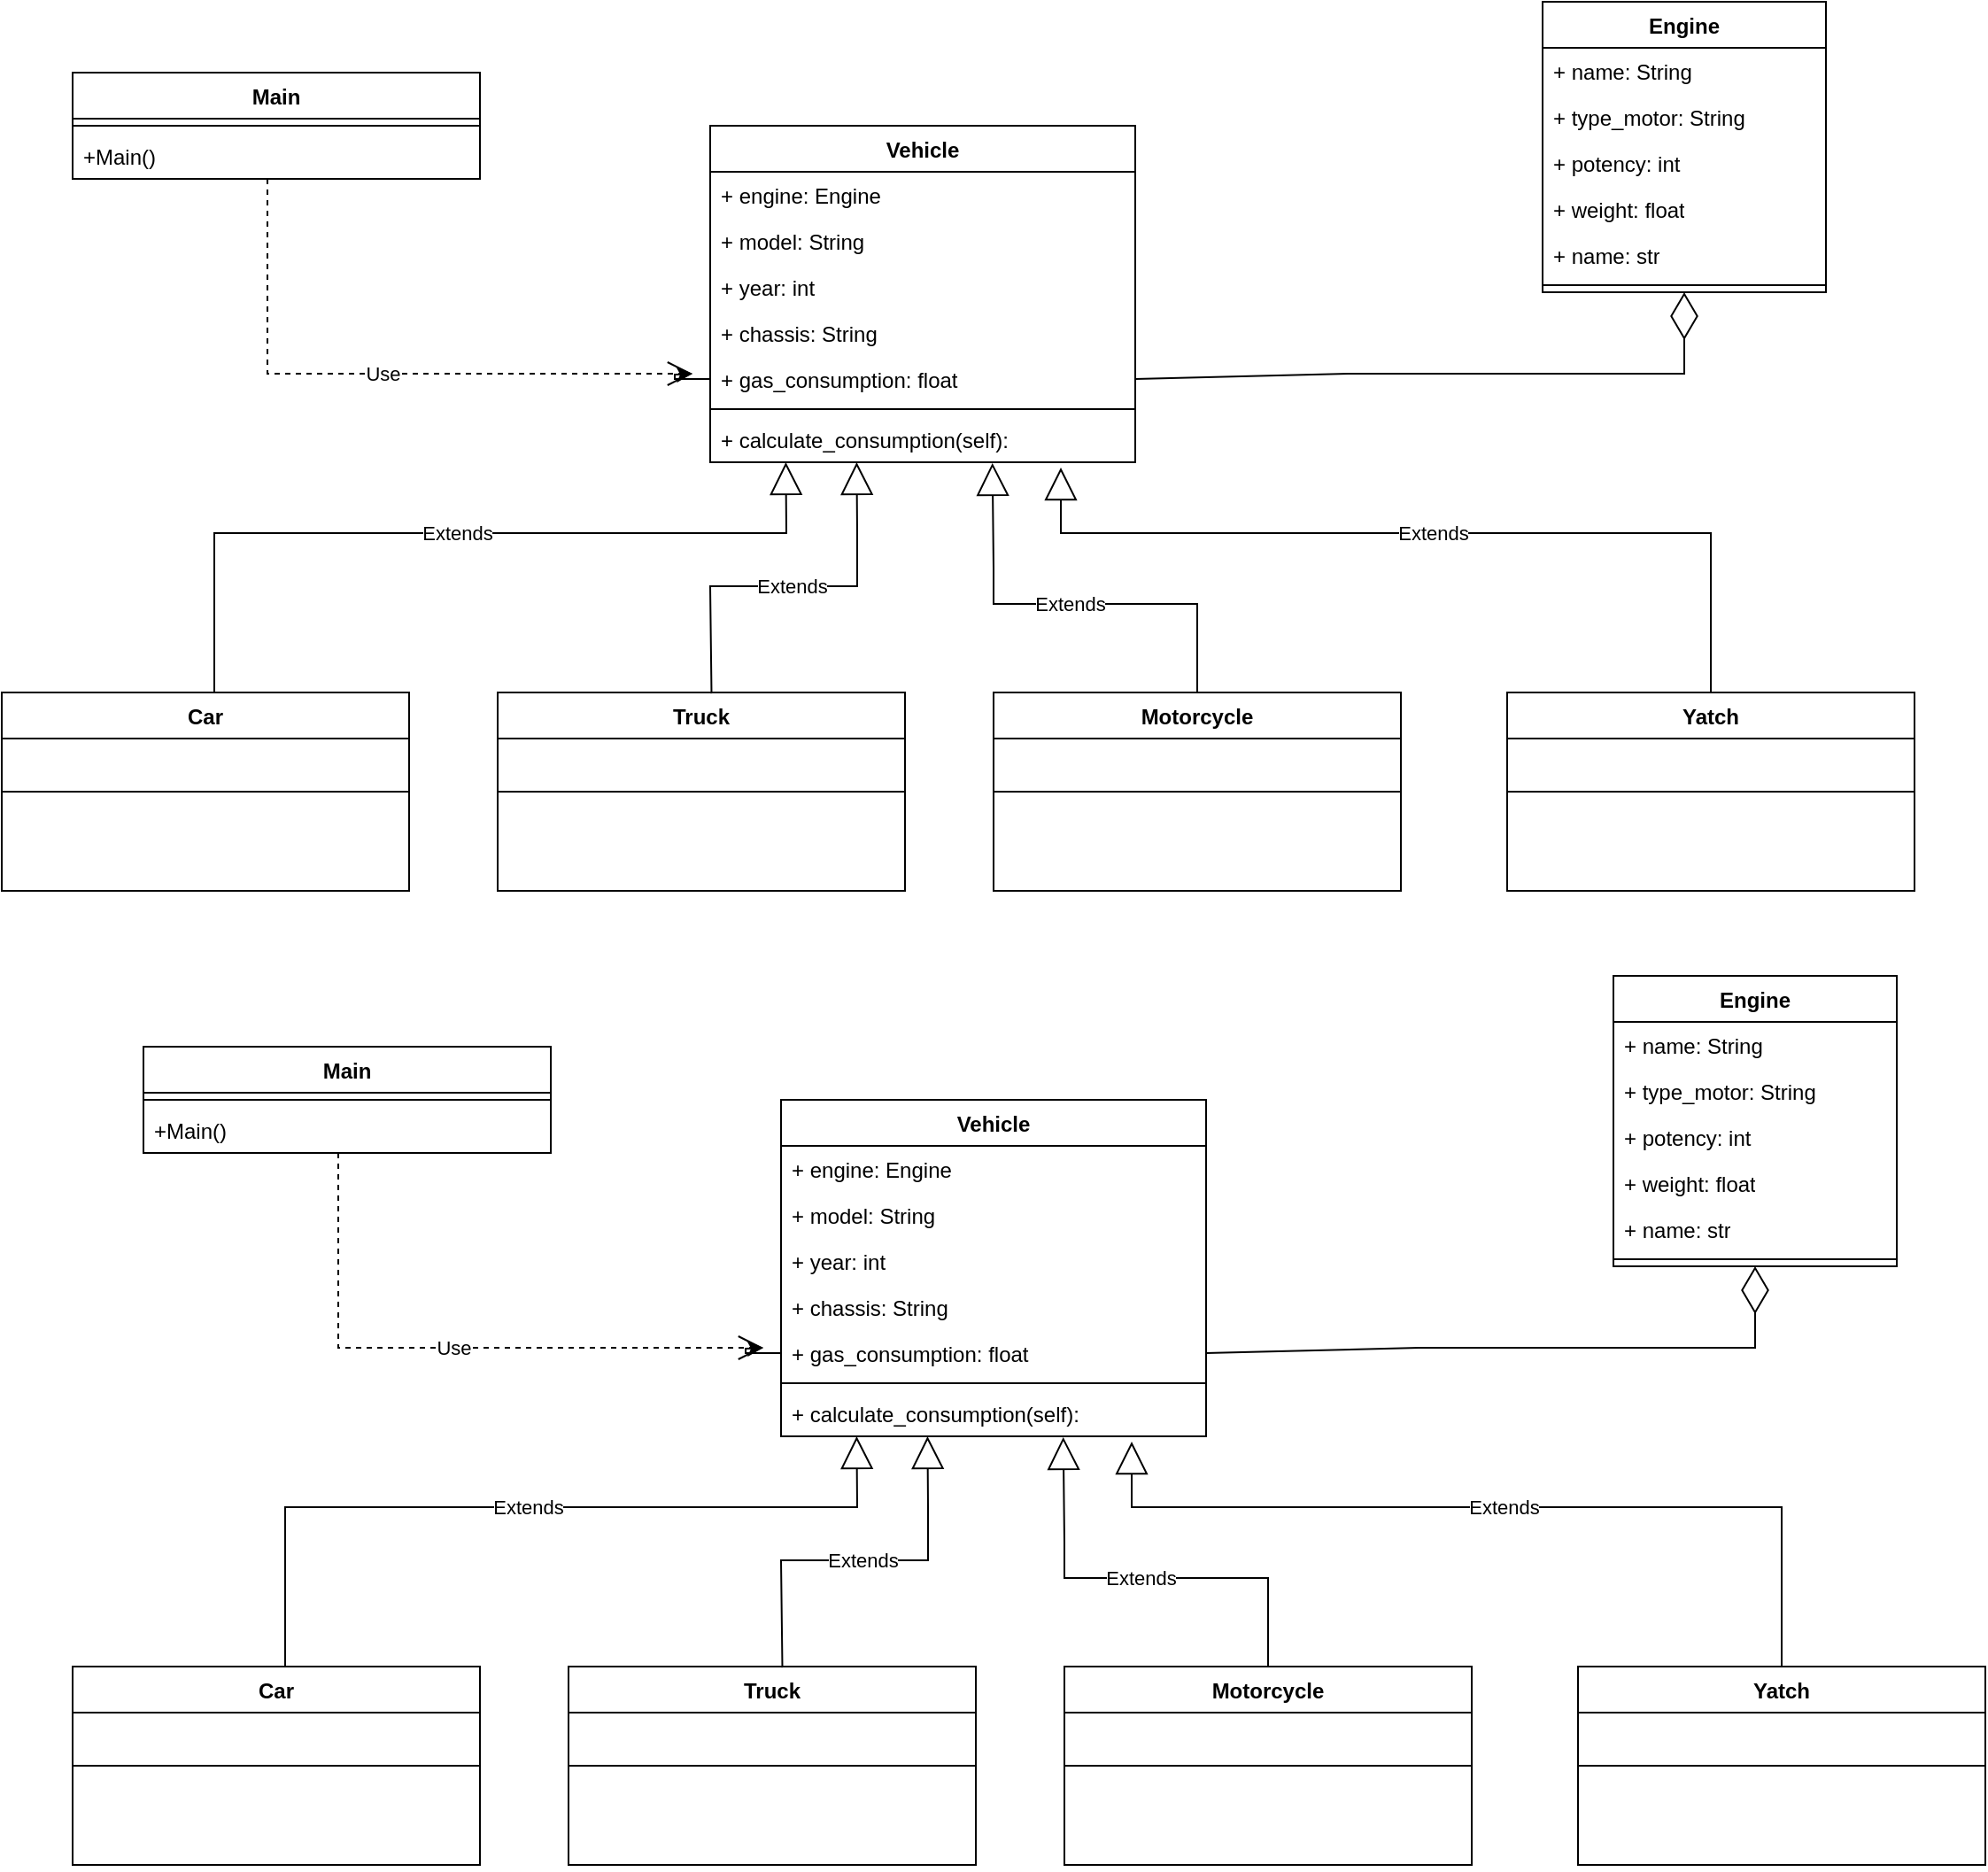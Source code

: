 <mxfile version="24.0.6" type="github">
  <diagram name="Page-1" id="BFz2ClelhkV7oylN4G_F">
    <mxGraphModel dx="1313" dy="1796" grid="1" gridSize="10" guides="1" tooltips="1" connect="1" arrows="1" fold="1" page="1" pageScale="1" pageWidth="850" pageHeight="1100" math="0" shadow="0">
      <root>
        <mxCell id="0" />
        <mxCell id="1" parent="0" />
        <mxCell id="Tan41iosJJYbpspjolzq-1" value="Engine" style="swimlane;fontStyle=1;align=center;verticalAlign=top;childLayout=stackLayout;horizontal=1;startSize=26;horizontalStack=0;resizeParent=1;resizeParentMax=0;resizeLast=0;collapsible=1;marginBottom=0;whiteSpace=wrap;html=1;" vertex="1" parent="1">
          <mxGeometry x="870" y="-50" width="160" height="164" as="geometry" />
        </mxCell>
        <mxCell id="Tan41iosJJYbpspjolzq-2" value="+ name: String&lt;div&gt;&lt;br&gt;&lt;/div&gt;" style="text;strokeColor=none;fillColor=none;align=left;verticalAlign=top;spacingLeft=4;spacingRight=4;overflow=hidden;rotatable=0;points=[[0,0.5],[1,0.5]];portConstraint=eastwest;whiteSpace=wrap;html=1;" vertex="1" parent="Tan41iosJJYbpspjolzq-1">
          <mxGeometry y="26" width="160" height="26" as="geometry" />
        </mxCell>
        <mxCell id="Tan41iosJJYbpspjolzq-9" value="+ type_motor: String&lt;div&gt;&lt;br&gt;&lt;/div&gt;" style="text;strokeColor=none;fillColor=none;align=left;verticalAlign=top;spacingLeft=4;spacingRight=4;overflow=hidden;rotatable=0;points=[[0,0.5],[1,0.5]];portConstraint=eastwest;whiteSpace=wrap;html=1;" vertex="1" parent="Tan41iosJJYbpspjolzq-1">
          <mxGeometry y="52" width="160" height="26" as="geometry" />
        </mxCell>
        <mxCell id="Tan41iosJJYbpspjolzq-10" value="+ potency: int&lt;div&gt;&lt;br&gt;&lt;/div&gt;" style="text;strokeColor=none;fillColor=none;align=left;verticalAlign=top;spacingLeft=4;spacingRight=4;overflow=hidden;rotatable=0;points=[[0,0.5],[1,0.5]];portConstraint=eastwest;whiteSpace=wrap;html=1;" vertex="1" parent="Tan41iosJJYbpspjolzq-1">
          <mxGeometry y="78" width="160" height="26" as="geometry" />
        </mxCell>
        <mxCell id="Tan41iosJJYbpspjolzq-8" value="+ weight: float&lt;div&gt;&lt;br&gt;&lt;/div&gt;" style="text;strokeColor=none;fillColor=none;align=left;verticalAlign=top;spacingLeft=4;spacingRight=4;overflow=hidden;rotatable=0;points=[[0,0.5],[1,0.5]];portConstraint=eastwest;whiteSpace=wrap;html=1;" vertex="1" parent="Tan41iosJJYbpspjolzq-1">
          <mxGeometry y="104" width="160" height="26" as="geometry" />
        </mxCell>
        <mxCell id="Tan41iosJJYbpspjolzq-7" value="+ name: str&lt;div&gt;&lt;br&gt;&lt;/div&gt;" style="text;strokeColor=none;fillColor=none;align=left;verticalAlign=top;spacingLeft=4;spacingRight=4;overflow=hidden;rotatable=0;points=[[0,0.5],[1,0.5]];portConstraint=eastwest;whiteSpace=wrap;html=1;" vertex="1" parent="Tan41iosJJYbpspjolzq-1">
          <mxGeometry y="130" width="160" height="26" as="geometry" />
        </mxCell>
        <mxCell id="Tan41iosJJYbpspjolzq-3" value="" style="line;strokeWidth=1;fillColor=none;align=left;verticalAlign=middle;spacingTop=-1;spacingLeft=3;spacingRight=3;rotatable=0;labelPosition=right;points=[];portConstraint=eastwest;strokeColor=inherit;" vertex="1" parent="Tan41iosJJYbpspjolzq-1">
          <mxGeometry y="156" width="160" height="8" as="geometry" />
        </mxCell>
        <mxCell id="Tan41iosJJYbpspjolzq-11" value="Vehicle" style="swimlane;fontStyle=1;align=center;verticalAlign=top;childLayout=stackLayout;horizontal=1;startSize=26;horizontalStack=0;resizeParent=1;resizeParentMax=0;resizeLast=0;collapsible=1;marginBottom=0;whiteSpace=wrap;html=1;" vertex="1" parent="1">
          <mxGeometry x="400" y="20" width="240" height="190" as="geometry" />
        </mxCell>
        <mxCell id="Tan41iosJJYbpspjolzq-12" value="+ e&lt;span style=&quot;background-color: initial;&quot;&gt;ngine: Engine&lt;/span&gt;&lt;div&gt;&lt;div&gt;&lt;br&gt;&lt;/div&gt;&lt;/div&gt;" style="text;strokeColor=none;fillColor=none;align=left;verticalAlign=top;spacingLeft=4;spacingRight=4;overflow=hidden;rotatable=0;points=[[0,0.5],[1,0.5]];portConstraint=eastwest;whiteSpace=wrap;html=1;" vertex="1" parent="Tan41iosJJYbpspjolzq-11">
          <mxGeometry y="26" width="240" height="26" as="geometry" />
        </mxCell>
        <mxCell id="Tan41iosJJYbpspjolzq-13" value="+ model: String&lt;div&gt;&lt;br&gt;&lt;/div&gt;" style="text;strokeColor=none;fillColor=none;align=left;verticalAlign=top;spacingLeft=4;spacingRight=4;overflow=hidden;rotatable=0;points=[[0,0.5],[1,0.5]];portConstraint=eastwest;whiteSpace=wrap;html=1;" vertex="1" parent="Tan41iosJJYbpspjolzq-11">
          <mxGeometry y="52" width="240" height="26" as="geometry" />
        </mxCell>
        <mxCell id="Tan41iosJJYbpspjolzq-14" value="+ year: int&lt;div&gt;&lt;br&gt;&lt;/div&gt;" style="text;strokeColor=none;fillColor=none;align=left;verticalAlign=top;spacingLeft=4;spacingRight=4;overflow=hidden;rotatable=0;points=[[0,0.5],[1,0.5]];portConstraint=eastwest;whiteSpace=wrap;html=1;" vertex="1" parent="Tan41iosJJYbpspjolzq-11">
          <mxGeometry y="78" width="240" height="26" as="geometry" />
        </mxCell>
        <mxCell id="Tan41iosJJYbpspjolzq-15" value="+ chassis: String&lt;div&gt;&lt;br&gt;&lt;/div&gt;" style="text;strokeColor=none;fillColor=none;align=left;verticalAlign=top;spacingLeft=4;spacingRight=4;overflow=hidden;rotatable=0;points=[[0,0.5],[1,0.5]];portConstraint=eastwest;whiteSpace=wrap;html=1;" vertex="1" parent="Tan41iosJJYbpspjolzq-11">
          <mxGeometry y="104" width="240" height="26" as="geometry" />
        </mxCell>
        <mxCell id="Tan41iosJJYbpspjolzq-64" style="edgeStyle=orthogonalEdgeStyle;rounded=0;orthogonalLoop=1;jettySize=auto;html=1;" edge="1" parent="Tan41iosJJYbpspjolzq-11" source="Tan41iosJJYbpspjolzq-16">
          <mxGeometry relative="1" as="geometry">
            <mxPoint x="-10" y="140" as="targetPoint" />
          </mxGeometry>
        </mxCell>
        <mxCell id="Tan41iosJJYbpspjolzq-16" value="+ gas_consumption: float&lt;div&gt;&lt;br&gt;&lt;/div&gt;" style="text;strokeColor=none;fillColor=none;align=left;verticalAlign=top;spacingLeft=4;spacingRight=4;overflow=hidden;rotatable=0;points=[[0,0.5],[1,0.5]];portConstraint=eastwest;whiteSpace=wrap;html=1;" vertex="1" parent="Tan41iosJJYbpspjolzq-11">
          <mxGeometry y="130" width="240" height="26" as="geometry" />
        </mxCell>
        <mxCell id="Tan41iosJJYbpspjolzq-17" value="" style="line;strokeWidth=1;fillColor=none;align=left;verticalAlign=middle;spacingTop=-1;spacingLeft=3;spacingRight=3;rotatable=0;labelPosition=right;points=[];portConstraint=eastwest;strokeColor=inherit;" vertex="1" parent="Tan41iosJJYbpspjolzq-11">
          <mxGeometry y="156" width="240" height="8" as="geometry" />
        </mxCell>
        <mxCell id="Tan41iosJJYbpspjolzq-22" value="+ calculate_consumption(self):&amp;nbsp;" style="text;strokeColor=none;fillColor=none;align=left;verticalAlign=top;spacingLeft=4;spacingRight=4;overflow=hidden;rotatable=0;points=[[0,0.5],[1,0.5]];portConstraint=eastwest;whiteSpace=wrap;html=1;" vertex="1" parent="Tan41iosJJYbpspjolzq-11">
          <mxGeometry y="164" width="240" height="26" as="geometry" />
        </mxCell>
        <mxCell id="Tan41iosJJYbpspjolzq-24" value="Car" style="swimlane;fontStyle=1;align=center;verticalAlign=top;childLayout=stackLayout;horizontal=1;startSize=26;horizontalStack=0;resizeParent=1;resizeParentMax=0;resizeLast=0;collapsible=1;marginBottom=0;whiteSpace=wrap;html=1;" vertex="1" parent="1">
          <mxGeometry y="340" width="230" height="112" as="geometry" />
        </mxCell>
        <mxCell id="Tan41iosJJYbpspjolzq-34" value="&lt;div&gt;&lt;br&gt;&lt;/div&gt;" style="text;strokeColor=none;fillColor=none;align=left;verticalAlign=top;spacingLeft=4;spacingRight=4;overflow=hidden;rotatable=0;points=[[0,0.5],[1,0.5]];portConstraint=eastwest;whiteSpace=wrap;html=1;" vertex="1" parent="Tan41iosJJYbpspjolzq-24">
          <mxGeometry y="26" width="230" height="26" as="geometry" />
        </mxCell>
        <mxCell id="Tan41iosJJYbpspjolzq-30" value="" style="line;strokeWidth=1;fillColor=none;align=left;verticalAlign=middle;spacingTop=-1;spacingLeft=3;spacingRight=3;rotatable=0;labelPosition=right;points=[];portConstraint=eastwest;strokeColor=inherit;" vertex="1" parent="Tan41iosJJYbpspjolzq-24">
          <mxGeometry y="52" width="230" height="8" as="geometry" />
        </mxCell>
        <mxCell id="Tan41iosJJYbpspjolzq-33" value="&lt;div&gt;&lt;br&gt;&lt;/div&gt;" style="text;strokeColor=none;fillColor=none;align=left;verticalAlign=top;spacingLeft=4;spacingRight=4;overflow=hidden;rotatable=0;points=[[0,0.5],[1,0.5]];portConstraint=eastwest;whiteSpace=wrap;html=1;" vertex="1" parent="Tan41iosJJYbpspjolzq-24">
          <mxGeometry y="60" width="230" height="26" as="geometry" />
        </mxCell>
        <mxCell id="Tan41iosJJYbpspjolzq-32" value="&lt;div&gt;&lt;br&gt;&lt;/div&gt;" style="text;strokeColor=none;fillColor=none;align=left;verticalAlign=top;spacingLeft=4;spacingRight=4;overflow=hidden;rotatable=0;points=[[0,0.5],[1,0.5]];portConstraint=eastwest;whiteSpace=wrap;html=1;" vertex="1" parent="Tan41iosJJYbpspjolzq-24">
          <mxGeometry y="86" width="230" height="26" as="geometry" />
        </mxCell>
        <mxCell id="Tan41iosJJYbpspjolzq-35" value="Truck" style="swimlane;fontStyle=1;align=center;verticalAlign=top;childLayout=stackLayout;horizontal=1;startSize=26;horizontalStack=0;resizeParent=1;resizeParentMax=0;resizeLast=0;collapsible=1;marginBottom=0;whiteSpace=wrap;html=1;" vertex="1" parent="1">
          <mxGeometry x="280" y="340" width="230" height="112" as="geometry" />
        </mxCell>
        <mxCell id="Tan41iosJJYbpspjolzq-36" value="&lt;div&gt;&lt;br&gt;&lt;/div&gt;" style="text;strokeColor=none;fillColor=none;align=left;verticalAlign=top;spacingLeft=4;spacingRight=4;overflow=hidden;rotatable=0;points=[[0,0.5],[1,0.5]];portConstraint=eastwest;whiteSpace=wrap;html=1;" vertex="1" parent="Tan41iosJJYbpspjolzq-35">
          <mxGeometry y="26" width="230" height="26" as="geometry" />
        </mxCell>
        <mxCell id="Tan41iosJJYbpspjolzq-37" value="" style="line;strokeWidth=1;fillColor=none;align=left;verticalAlign=middle;spacingTop=-1;spacingLeft=3;spacingRight=3;rotatable=0;labelPosition=right;points=[];portConstraint=eastwest;strokeColor=inherit;" vertex="1" parent="Tan41iosJJYbpspjolzq-35">
          <mxGeometry y="52" width="230" height="8" as="geometry" />
        </mxCell>
        <mxCell id="Tan41iosJJYbpspjolzq-38" value="&lt;div&gt;&lt;br&gt;&lt;/div&gt;" style="text;strokeColor=none;fillColor=none;align=left;verticalAlign=top;spacingLeft=4;spacingRight=4;overflow=hidden;rotatable=0;points=[[0,0.5],[1,0.5]];portConstraint=eastwest;whiteSpace=wrap;html=1;" vertex="1" parent="Tan41iosJJYbpspjolzq-35">
          <mxGeometry y="60" width="230" height="26" as="geometry" />
        </mxCell>
        <mxCell id="Tan41iosJJYbpspjolzq-39" value="&lt;div&gt;&lt;br&gt;&lt;/div&gt;" style="text;strokeColor=none;fillColor=none;align=left;verticalAlign=top;spacingLeft=4;spacingRight=4;overflow=hidden;rotatable=0;points=[[0,0.5],[1,0.5]];portConstraint=eastwest;whiteSpace=wrap;html=1;" vertex="1" parent="Tan41iosJJYbpspjolzq-35">
          <mxGeometry y="86" width="230" height="26" as="geometry" />
        </mxCell>
        <mxCell id="Tan41iosJJYbpspjolzq-40" value="Motorcycle" style="swimlane;fontStyle=1;align=center;verticalAlign=top;childLayout=stackLayout;horizontal=1;startSize=26;horizontalStack=0;resizeParent=1;resizeParentMax=0;resizeLast=0;collapsible=1;marginBottom=0;whiteSpace=wrap;html=1;" vertex="1" parent="1">
          <mxGeometry x="560" y="340" width="230" height="112" as="geometry" />
        </mxCell>
        <mxCell id="Tan41iosJJYbpspjolzq-41" value="&lt;div&gt;&lt;br&gt;&lt;/div&gt;" style="text;strokeColor=none;fillColor=none;align=left;verticalAlign=top;spacingLeft=4;spacingRight=4;overflow=hidden;rotatable=0;points=[[0,0.5],[1,0.5]];portConstraint=eastwest;whiteSpace=wrap;html=1;" vertex="1" parent="Tan41iosJJYbpspjolzq-40">
          <mxGeometry y="26" width="230" height="26" as="geometry" />
        </mxCell>
        <mxCell id="Tan41iosJJYbpspjolzq-42" value="" style="line;strokeWidth=1;fillColor=none;align=left;verticalAlign=middle;spacingTop=-1;spacingLeft=3;spacingRight=3;rotatable=0;labelPosition=right;points=[];portConstraint=eastwest;strokeColor=inherit;" vertex="1" parent="Tan41iosJJYbpspjolzq-40">
          <mxGeometry y="52" width="230" height="8" as="geometry" />
        </mxCell>
        <mxCell id="Tan41iosJJYbpspjolzq-43" value="&lt;div&gt;&lt;br&gt;&lt;/div&gt;" style="text;strokeColor=none;fillColor=none;align=left;verticalAlign=top;spacingLeft=4;spacingRight=4;overflow=hidden;rotatable=0;points=[[0,0.5],[1,0.5]];portConstraint=eastwest;whiteSpace=wrap;html=1;" vertex="1" parent="Tan41iosJJYbpspjolzq-40">
          <mxGeometry y="60" width="230" height="26" as="geometry" />
        </mxCell>
        <mxCell id="Tan41iosJJYbpspjolzq-44" value="&lt;div&gt;&lt;br&gt;&lt;/div&gt;" style="text;strokeColor=none;fillColor=none;align=left;verticalAlign=top;spacingLeft=4;spacingRight=4;overflow=hidden;rotatable=0;points=[[0,0.5],[1,0.5]];portConstraint=eastwest;whiteSpace=wrap;html=1;" vertex="1" parent="Tan41iosJJYbpspjolzq-40">
          <mxGeometry y="86" width="230" height="26" as="geometry" />
        </mxCell>
        <mxCell id="Tan41iosJJYbpspjolzq-45" value="Yatch" style="swimlane;fontStyle=1;align=center;verticalAlign=top;childLayout=stackLayout;horizontal=1;startSize=26;horizontalStack=0;resizeParent=1;resizeParentMax=0;resizeLast=0;collapsible=1;marginBottom=0;whiteSpace=wrap;html=1;" vertex="1" parent="1">
          <mxGeometry x="850" y="340" width="230" height="112" as="geometry" />
        </mxCell>
        <mxCell id="Tan41iosJJYbpspjolzq-46" value="&lt;div&gt;&lt;br&gt;&lt;/div&gt;" style="text;strokeColor=none;fillColor=none;align=left;verticalAlign=top;spacingLeft=4;spacingRight=4;overflow=hidden;rotatable=0;points=[[0,0.5],[1,0.5]];portConstraint=eastwest;whiteSpace=wrap;html=1;" vertex="1" parent="Tan41iosJJYbpspjolzq-45">
          <mxGeometry y="26" width="230" height="26" as="geometry" />
        </mxCell>
        <mxCell id="Tan41iosJJYbpspjolzq-47" value="" style="line;strokeWidth=1;fillColor=none;align=left;verticalAlign=middle;spacingTop=-1;spacingLeft=3;spacingRight=3;rotatable=0;labelPosition=right;points=[];portConstraint=eastwest;strokeColor=inherit;" vertex="1" parent="Tan41iosJJYbpspjolzq-45">
          <mxGeometry y="52" width="230" height="8" as="geometry" />
        </mxCell>
        <mxCell id="Tan41iosJJYbpspjolzq-48" value="&lt;div&gt;&lt;br&gt;&lt;/div&gt;" style="text;strokeColor=none;fillColor=none;align=left;verticalAlign=top;spacingLeft=4;spacingRight=4;overflow=hidden;rotatable=0;points=[[0,0.5],[1,0.5]];portConstraint=eastwest;whiteSpace=wrap;html=1;" vertex="1" parent="Tan41iosJJYbpspjolzq-45">
          <mxGeometry y="60" width="230" height="26" as="geometry" />
        </mxCell>
        <mxCell id="Tan41iosJJYbpspjolzq-49" value="&lt;div&gt;&lt;br&gt;&lt;/div&gt;" style="text;strokeColor=none;fillColor=none;align=left;verticalAlign=top;spacingLeft=4;spacingRight=4;overflow=hidden;rotatable=0;points=[[0,0.5],[1,0.5]];portConstraint=eastwest;whiteSpace=wrap;html=1;" vertex="1" parent="Tan41iosJJYbpspjolzq-45">
          <mxGeometry y="86" width="230" height="26" as="geometry" />
        </mxCell>
        <mxCell id="Tan41iosJJYbpspjolzq-54" value="Extends" style="endArrow=block;endSize=16;endFill=0;html=1;rounded=0;entryX=0.178;entryY=1.177;entryDx=0;entryDy=0;entryPerimeter=0;" edge="1" parent="1">
          <mxGeometry width="160" relative="1" as="geometry">
            <mxPoint x="120" y="340" as="sourcePoint" />
            <mxPoint x="442.72" y="210.002" as="targetPoint" />
            <Array as="points">
              <mxPoint x="120" y="250" />
              <mxPoint x="280" y="250" />
              <mxPoint x="443" y="250" />
            </Array>
          </mxGeometry>
        </mxCell>
        <mxCell id="Tan41iosJJYbpspjolzq-55" value="Extends" style="endArrow=block;endSize=16;endFill=0;html=1;rounded=0;entryX=0.178;entryY=1.177;entryDx=0;entryDy=0;entryPerimeter=0;exitX=0.525;exitY=0.005;exitDx=0;exitDy=0;exitPerimeter=0;" edge="1" parent="1" source="Tan41iosJJYbpspjolzq-35">
          <mxGeometry width="160" relative="1" as="geometry">
            <mxPoint x="162" y="337" as="sourcePoint" />
            <mxPoint x="482.72" y="210.002" as="targetPoint" />
            <Array as="points">
              <mxPoint x="400" y="280" />
              <mxPoint x="483" y="280" />
              <mxPoint x="483" y="250" />
            </Array>
          </mxGeometry>
        </mxCell>
        <mxCell id="Tan41iosJJYbpspjolzq-56" value="Extends" style="endArrow=block;endSize=16;endFill=0;html=1;rounded=0;entryX=0.664;entryY=1.017;entryDx=0;entryDy=0;entryPerimeter=0;exitX=0.5;exitY=0;exitDx=0;exitDy=0;" edge="1" parent="1" source="Tan41iosJJYbpspjolzq-40" target="Tan41iosJJYbpspjolzq-22">
          <mxGeometry width="160" relative="1" as="geometry">
            <mxPoint x="411" y="351" as="sourcePoint" />
            <mxPoint x="492.72" y="220.002" as="targetPoint" />
            <Array as="points">
              <mxPoint x="675" y="290" />
              <mxPoint x="560" y="290" />
              <mxPoint x="560" y="270" />
            </Array>
          </mxGeometry>
        </mxCell>
        <mxCell id="Tan41iosJJYbpspjolzq-57" value="Extends" style="endArrow=block;endSize=16;endFill=0;html=1;rounded=0;entryX=0.825;entryY=1.115;entryDx=0;entryDy=0;entryPerimeter=0;exitX=0.5;exitY=0;exitDx=0;exitDy=0;" edge="1" parent="1" source="Tan41iosJJYbpspjolzq-45" target="Tan41iosJJYbpspjolzq-22">
          <mxGeometry width="160" relative="1" as="geometry">
            <mxPoint x="630" y="320" as="sourcePoint" />
            <mxPoint x="952.72" y="190.002" as="targetPoint" />
            <Array as="points">
              <mxPoint x="965" y="250" />
              <mxPoint x="790" y="250" />
              <mxPoint x="598" y="250" />
            </Array>
          </mxGeometry>
        </mxCell>
        <mxCell id="Tan41iosJJYbpspjolzq-58" value="Main" style="swimlane;fontStyle=1;align=center;verticalAlign=top;childLayout=stackLayout;horizontal=1;startSize=26;horizontalStack=0;resizeParent=1;resizeParentMax=0;resizeLast=0;collapsible=1;marginBottom=0;whiteSpace=wrap;html=1;" vertex="1" parent="1">
          <mxGeometry x="40" y="-10" width="230" height="60" as="geometry" />
        </mxCell>
        <mxCell id="Tan41iosJJYbpspjolzq-60" value="" style="line;strokeWidth=1;fillColor=none;align=left;verticalAlign=middle;spacingTop=-1;spacingLeft=3;spacingRight=3;rotatable=0;labelPosition=right;points=[];portConstraint=eastwest;strokeColor=inherit;" vertex="1" parent="Tan41iosJJYbpspjolzq-58">
          <mxGeometry y="26" width="230" height="8" as="geometry" />
        </mxCell>
        <mxCell id="Tan41iosJJYbpspjolzq-61" value="+Main()" style="text;strokeColor=none;fillColor=none;align=left;verticalAlign=top;spacingLeft=4;spacingRight=4;overflow=hidden;rotatable=0;points=[[0,0.5],[1,0.5]];portConstraint=eastwest;whiteSpace=wrap;html=1;" vertex="1" parent="Tan41iosJJYbpspjolzq-58">
          <mxGeometry y="34" width="230" height="26" as="geometry" />
        </mxCell>
        <mxCell id="Tan41iosJJYbpspjolzq-63" value="Use" style="endArrow=open;endSize=12;dashed=1;html=1;rounded=0;" edge="1" parent="1">
          <mxGeometry width="160" relative="1" as="geometry">
            <mxPoint x="150" y="50" as="sourcePoint" />
            <mxPoint x="390" y="160" as="targetPoint" />
            <Array as="points">
              <mxPoint x="150" y="160" />
            </Array>
          </mxGeometry>
        </mxCell>
        <mxCell id="Tan41iosJJYbpspjolzq-68" value="" style="endArrow=diamondThin;endFill=0;endSize=24;html=1;rounded=0;exitX=1;exitY=0.5;exitDx=0;exitDy=0;entryX=0.5;entryY=1;entryDx=0;entryDy=0;" edge="1" parent="1" source="Tan41iosJJYbpspjolzq-16" target="Tan41iosJJYbpspjolzq-1">
          <mxGeometry width="160" relative="1" as="geometry">
            <mxPoint x="740" y="180" as="sourcePoint" />
            <mxPoint x="850" y="60" as="targetPoint" />
            <Array as="points">
              <mxPoint x="760" y="160" />
              <mxPoint x="950" y="160" />
            </Array>
          </mxGeometry>
        </mxCell>
        <mxCell id="Tan41iosJJYbpspjolzq-69" value="Engine" style="swimlane;fontStyle=1;align=center;verticalAlign=top;childLayout=stackLayout;horizontal=1;startSize=26;horizontalStack=0;resizeParent=1;resizeParentMax=0;resizeLast=0;collapsible=1;marginBottom=0;whiteSpace=wrap;html=1;" vertex="1" parent="1">
          <mxGeometry x="910" y="500" width="160" height="164" as="geometry" />
        </mxCell>
        <mxCell id="Tan41iosJJYbpspjolzq-70" value="+ name: String&lt;div&gt;&lt;br&gt;&lt;/div&gt;" style="text;strokeColor=none;fillColor=none;align=left;verticalAlign=top;spacingLeft=4;spacingRight=4;overflow=hidden;rotatable=0;points=[[0,0.5],[1,0.5]];portConstraint=eastwest;whiteSpace=wrap;html=1;" vertex="1" parent="Tan41iosJJYbpspjolzq-69">
          <mxGeometry y="26" width="160" height="26" as="geometry" />
        </mxCell>
        <mxCell id="Tan41iosJJYbpspjolzq-71" value="+ type_motor: String&lt;div&gt;&lt;br&gt;&lt;/div&gt;" style="text;strokeColor=none;fillColor=none;align=left;verticalAlign=top;spacingLeft=4;spacingRight=4;overflow=hidden;rotatable=0;points=[[0,0.5],[1,0.5]];portConstraint=eastwest;whiteSpace=wrap;html=1;" vertex="1" parent="Tan41iosJJYbpspjolzq-69">
          <mxGeometry y="52" width="160" height="26" as="geometry" />
        </mxCell>
        <mxCell id="Tan41iosJJYbpspjolzq-72" value="+ potency: int&lt;div&gt;&lt;br&gt;&lt;/div&gt;" style="text;strokeColor=none;fillColor=none;align=left;verticalAlign=top;spacingLeft=4;spacingRight=4;overflow=hidden;rotatable=0;points=[[0,0.5],[1,0.5]];portConstraint=eastwest;whiteSpace=wrap;html=1;" vertex="1" parent="Tan41iosJJYbpspjolzq-69">
          <mxGeometry y="78" width="160" height="26" as="geometry" />
        </mxCell>
        <mxCell id="Tan41iosJJYbpspjolzq-73" value="+ weight: float&lt;div&gt;&lt;br&gt;&lt;/div&gt;" style="text;strokeColor=none;fillColor=none;align=left;verticalAlign=top;spacingLeft=4;spacingRight=4;overflow=hidden;rotatable=0;points=[[0,0.5],[1,0.5]];portConstraint=eastwest;whiteSpace=wrap;html=1;" vertex="1" parent="Tan41iosJJYbpspjolzq-69">
          <mxGeometry y="104" width="160" height="26" as="geometry" />
        </mxCell>
        <mxCell id="Tan41iosJJYbpspjolzq-74" value="+ name: str&lt;div&gt;&lt;br&gt;&lt;/div&gt;" style="text;strokeColor=none;fillColor=none;align=left;verticalAlign=top;spacingLeft=4;spacingRight=4;overflow=hidden;rotatable=0;points=[[0,0.5],[1,0.5]];portConstraint=eastwest;whiteSpace=wrap;html=1;" vertex="1" parent="Tan41iosJJYbpspjolzq-69">
          <mxGeometry y="130" width="160" height="26" as="geometry" />
        </mxCell>
        <mxCell id="Tan41iosJJYbpspjolzq-75" value="" style="line;strokeWidth=1;fillColor=none;align=left;verticalAlign=middle;spacingTop=-1;spacingLeft=3;spacingRight=3;rotatable=0;labelPosition=right;points=[];portConstraint=eastwest;strokeColor=inherit;" vertex="1" parent="Tan41iosJJYbpspjolzq-69">
          <mxGeometry y="156" width="160" height="8" as="geometry" />
        </mxCell>
        <mxCell id="Tan41iosJJYbpspjolzq-76" value="Vehicle" style="swimlane;fontStyle=1;align=center;verticalAlign=top;childLayout=stackLayout;horizontal=1;startSize=26;horizontalStack=0;resizeParent=1;resizeParentMax=0;resizeLast=0;collapsible=1;marginBottom=0;whiteSpace=wrap;html=1;" vertex="1" parent="1">
          <mxGeometry x="440" y="570" width="240" height="190" as="geometry" />
        </mxCell>
        <mxCell id="Tan41iosJJYbpspjolzq-77" value="+ e&lt;span style=&quot;background-color: initial;&quot;&gt;ngine: Engine&lt;/span&gt;&lt;div&gt;&lt;div&gt;&lt;br&gt;&lt;/div&gt;&lt;/div&gt;" style="text;strokeColor=none;fillColor=none;align=left;verticalAlign=top;spacingLeft=4;spacingRight=4;overflow=hidden;rotatable=0;points=[[0,0.5],[1,0.5]];portConstraint=eastwest;whiteSpace=wrap;html=1;" vertex="1" parent="Tan41iosJJYbpspjolzq-76">
          <mxGeometry y="26" width="240" height="26" as="geometry" />
        </mxCell>
        <mxCell id="Tan41iosJJYbpspjolzq-78" value="+ model: String&lt;div&gt;&lt;br&gt;&lt;/div&gt;" style="text;strokeColor=none;fillColor=none;align=left;verticalAlign=top;spacingLeft=4;spacingRight=4;overflow=hidden;rotatable=0;points=[[0,0.5],[1,0.5]];portConstraint=eastwest;whiteSpace=wrap;html=1;" vertex="1" parent="Tan41iosJJYbpspjolzq-76">
          <mxGeometry y="52" width="240" height="26" as="geometry" />
        </mxCell>
        <mxCell id="Tan41iosJJYbpspjolzq-79" value="+ year: int&lt;div&gt;&lt;br&gt;&lt;/div&gt;" style="text;strokeColor=none;fillColor=none;align=left;verticalAlign=top;spacingLeft=4;spacingRight=4;overflow=hidden;rotatable=0;points=[[0,0.5],[1,0.5]];portConstraint=eastwest;whiteSpace=wrap;html=1;" vertex="1" parent="Tan41iosJJYbpspjolzq-76">
          <mxGeometry y="78" width="240" height="26" as="geometry" />
        </mxCell>
        <mxCell id="Tan41iosJJYbpspjolzq-80" value="+ chassis: String&lt;div&gt;&lt;br&gt;&lt;/div&gt;" style="text;strokeColor=none;fillColor=none;align=left;verticalAlign=top;spacingLeft=4;spacingRight=4;overflow=hidden;rotatable=0;points=[[0,0.5],[1,0.5]];portConstraint=eastwest;whiteSpace=wrap;html=1;" vertex="1" parent="Tan41iosJJYbpspjolzq-76">
          <mxGeometry y="104" width="240" height="26" as="geometry" />
        </mxCell>
        <mxCell id="Tan41iosJJYbpspjolzq-81" style="edgeStyle=orthogonalEdgeStyle;rounded=0;orthogonalLoop=1;jettySize=auto;html=1;" edge="1" parent="Tan41iosJJYbpspjolzq-76" source="Tan41iosJJYbpspjolzq-82">
          <mxGeometry relative="1" as="geometry">
            <mxPoint x="-10" y="140" as="targetPoint" />
          </mxGeometry>
        </mxCell>
        <mxCell id="Tan41iosJJYbpspjolzq-82" value="+ gas_consumption: float&lt;div&gt;&lt;br&gt;&lt;/div&gt;" style="text;strokeColor=none;fillColor=none;align=left;verticalAlign=top;spacingLeft=4;spacingRight=4;overflow=hidden;rotatable=0;points=[[0,0.5],[1,0.5]];portConstraint=eastwest;whiteSpace=wrap;html=1;" vertex="1" parent="Tan41iosJJYbpspjolzq-76">
          <mxGeometry y="130" width="240" height="26" as="geometry" />
        </mxCell>
        <mxCell id="Tan41iosJJYbpspjolzq-83" value="" style="line;strokeWidth=1;fillColor=none;align=left;verticalAlign=middle;spacingTop=-1;spacingLeft=3;spacingRight=3;rotatable=0;labelPosition=right;points=[];portConstraint=eastwest;strokeColor=inherit;" vertex="1" parent="Tan41iosJJYbpspjolzq-76">
          <mxGeometry y="156" width="240" height="8" as="geometry" />
        </mxCell>
        <mxCell id="Tan41iosJJYbpspjolzq-84" value="+ calculate_consumption(self):&amp;nbsp;" style="text;strokeColor=none;fillColor=none;align=left;verticalAlign=top;spacingLeft=4;spacingRight=4;overflow=hidden;rotatable=0;points=[[0,0.5],[1,0.5]];portConstraint=eastwest;whiteSpace=wrap;html=1;" vertex="1" parent="Tan41iosJJYbpspjolzq-76">
          <mxGeometry y="164" width="240" height="26" as="geometry" />
        </mxCell>
        <mxCell id="Tan41iosJJYbpspjolzq-85" value="Car" style="swimlane;fontStyle=1;align=center;verticalAlign=top;childLayout=stackLayout;horizontal=1;startSize=26;horizontalStack=0;resizeParent=1;resizeParentMax=0;resizeLast=0;collapsible=1;marginBottom=0;whiteSpace=wrap;html=1;" vertex="1" parent="1">
          <mxGeometry x="40" y="890" width="230" height="112" as="geometry" />
        </mxCell>
        <mxCell id="Tan41iosJJYbpspjolzq-86" value="&lt;div&gt;&lt;br&gt;&lt;/div&gt;" style="text;strokeColor=none;fillColor=none;align=left;verticalAlign=top;spacingLeft=4;spacingRight=4;overflow=hidden;rotatable=0;points=[[0,0.5],[1,0.5]];portConstraint=eastwest;whiteSpace=wrap;html=1;" vertex="1" parent="Tan41iosJJYbpspjolzq-85">
          <mxGeometry y="26" width="230" height="26" as="geometry" />
        </mxCell>
        <mxCell id="Tan41iosJJYbpspjolzq-87" value="" style="line;strokeWidth=1;fillColor=none;align=left;verticalAlign=middle;spacingTop=-1;spacingLeft=3;spacingRight=3;rotatable=0;labelPosition=right;points=[];portConstraint=eastwest;strokeColor=inherit;" vertex="1" parent="Tan41iosJJYbpspjolzq-85">
          <mxGeometry y="52" width="230" height="8" as="geometry" />
        </mxCell>
        <mxCell id="Tan41iosJJYbpspjolzq-88" value="&lt;div&gt;&lt;br&gt;&lt;/div&gt;" style="text;strokeColor=none;fillColor=none;align=left;verticalAlign=top;spacingLeft=4;spacingRight=4;overflow=hidden;rotatable=0;points=[[0,0.5],[1,0.5]];portConstraint=eastwest;whiteSpace=wrap;html=1;" vertex="1" parent="Tan41iosJJYbpspjolzq-85">
          <mxGeometry y="60" width="230" height="26" as="geometry" />
        </mxCell>
        <mxCell id="Tan41iosJJYbpspjolzq-89" value="&lt;div&gt;&lt;br&gt;&lt;/div&gt;" style="text;strokeColor=none;fillColor=none;align=left;verticalAlign=top;spacingLeft=4;spacingRight=4;overflow=hidden;rotatable=0;points=[[0,0.5],[1,0.5]];portConstraint=eastwest;whiteSpace=wrap;html=1;" vertex="1" parent="Tan41iosJJYbpspjolzq-85">
          <mxGeometry y="86" width="230" height="26" as="geometry" />
        </mxCell>
        <mxCell id="Tan41iosJJYbpspjolzq-90" value="Truck" style="swimlane;fontStyle=1;align=center;verticalAlign=top;childLayout=stackLayout;horizontal=1;startSize=26;horizontalStack=0;resizeParent=1;resizeParentMax=0;resizeLast=0;collapsible=1;marginBottom=0;whiteSpace=wrap;html=1;" vertex="1" parent="1">
          <mxGeometry x="320" y="890" width="230" height="112" as="geometry" />
        </mxCell>
        <mxCell id="Tan41iosJJYbpspjolzq-91" value="&lt;div&gt;&lt;br&gt;&lt;/div&gt;" style="text;strokeColor=none;fillColor=none;align=left;verticalAlign=top;spacingLeft=4;spacingRight=4;overflow=hidden;rotatable=0;points=[[0,0.5],[1,0.5]];portConstraint=eastwest;whiteSpace=wrap;html=1;" vertex="1" parent="Tan41iosJJYbpspjolzq-90">
          <mxGeometry y="26" width="230" height="26" as="geometry" />
        </mxCell>
        <mxCell id="Tan41iosJJYbpspjolzq-92" value="" style="line;strokeWidth=1;fillColor=none;align=left;verticalAlign=middle;spacingTop=-1;spacingLeft=3;spacingRight=3;rotatable=0;labelPosition=right;points=[];portConstraint=eastwest;strokeColor=inherit;" vertex="1" parent="Tan41iosJJYbpspjolzq-90">
          <mxGeometry y="52" width="230" height="8" as="geometry" />
        </mxCell>
        <mxCell id="Tan41iosJJYbpspjolzq-93" value="&lt;div&gt;&lt;br&gt;&lt;/div&gt;" style="text;strokeColor=none;fillColor=none;align=left;verticalAlign=top;spacingLeft=4;spacingRight=4;overflow=hidden;rotatable=0;points=[[0,0.5],[1,0.5]];portConstraint=eastwest;whiteSpace=wrap;html=1;" vertex="1" parent="Tan41iosJJYbpspjolzq-90">
          <mxGeometry y="60" width="230" height="26" as="geometry" />
        </mxCell>
        <mxCell id="Tan41iosJJYbpspjolzq-94" value="&lt;div&gt;&lt;br&gt;&lt;/div&gt;" style="text;strokeColor=none;fillColor=none;align=left;verticalAlign=top;spacingLeft=4;spacingRight=4;overflow=hidden;rotatable=0;points=[[0,0.5],[1,0.5]];portConstraint=eastwest;whiteSpace=wrap;html=1;" vertex="1" parent="Tan41iosJJYbpspjolzq-90">
          <mxGeometry y="86" width="230" height="26" as="geometry" />
        </mxCell>
        <mxCell id="Tan41iosJJYbpspjolzq-95" value="Motorcycle" style="swimlane;fontStyle=1;align=center;verticalAlign=top;childLayout=stackLayout;horizontal=1;startSize=26;horizontalStack=0;resizeParent=1;resizeParentMax=0;resizeLast=0;collapsible=1;marginBottom=0;whiteSpace=wrap;html=1;" vertex="1" parent="1">
          <mxGeometry x="600" y="890" width="230" height="112" as="geometry" />
        </mxCell>
        <mxCell id="Tan41iosJJYbpspjolzq-96" value="&lt;div&gt;&lt;br&gt;&lt;/div&gt;" style="text;strokeColor=none;fillColor=none;align=left;verticalAlign=top;spacingLeft=4;spacingRight=4;overflow=hidden;rotatable=0;points=[[0,0.5],[1,0.5]];portConstraint=eastwest;whiteSpace=wrap;html=1;" vertex="1" parent="Tan41iosJJYbpspjolzq-95">
          <mxGeometry y="26" width="230" height="26" as="geometry" />
        </mxCell>
        <mxCell id="Tan41iosJJYbpspjolzq-97" value="" style="line;strokeWidth=1;fillColor=none;align=left;verticalAlign=middle;spacingTop=-1;spacingLeft=3;spacingRight=3;rotatable=0;labelPosition=right;points=[];portConstraint=eastwest;strokeColor=inherit;" vertex="1" parent="Tan41iosJJYbpspjolzq-95">
          <mxGeometry y="52" width="230" height="8" as="geometry" />
        </mxCell>
        <mxCell id="Tan41iosJJYbpspjolzq-98" value="&lt;div&gt;&lt;br&gt;&lt;/div&gt;" style="text;strokeColor=none;fillColor=none;align=left;verticalAlign=top;spacingLeft=4;spacingRight=4;overflow=hidden;rotatable=0;points=[[0,0.5],[1,0.5]];portConstraint=eastwest;whiteSpace=wrap;html=1;" vertex="1" parent="Tan41iosJJYbpspjolzq-95">
          <mxGeometry y="60" width="230" height="26" as="geometry" />
        </mxCell>
        <mxCell id="Tan41iosJJYbpspjolzq-99" value="&lt;div&gt;&lt;br&gt;&lt;/div&gt;" style="text;strokeColor=none;fillColor=none;align=left;verticalAlign=top;spacingLeft=4;spacingRight=4;overflow=hidden;rotatable=0;points=[[0,0.5],[1,0.5]];portConstraint=eastwest;whiteSpace=wrap;html=1;" vertex="1" parent="Tan41iosJJYbpspjolzq-95">
          <mxGeometry y="86" width="230" height="26" as="geometry" />
        </mxCell>
        <mxCell id="Tan41iosJJYbpspjolzq-100" value="Yatch" style="swimlane;fontStyle=1;align=center;verticalAlign=top;childLayout=stackLayout;horizontal=1;startSize=26;horizontalStack=0;resizeParent=1;resizeParentMax=0;resizeLast=0;collapsible=1;marginBottom=0;whiteSpace=wrap;html=1;" vertex="1" parent="1">
          <mxGeometry x="890" y="890" width="230" height="112" as="geometry" />
        </mxCell>
        <mxCell id="Tan41iosJJYbpspjolzq-101" value="&lt;div&gt;&lt;br&gt;&lt;/div&gt;" style="text;strokeColor=none;fillColor=none;align=left;verticalAlign=top;spacingLeft=4;spacingRight=4;overflow=hidden;rotatable=0;points=[[0,0.5],[1,0.5]];portConstraint=eastwest;whiteSpace=wrap;html=1;" vertex="1" parent="Tan41iosJJYbpspjolzq-100">
          <mxGeometry y="26" width="230" height="26" as="geometry" />
        </mxCell>
        <mxCell id="Tan41iosJJYbpspjolzq-102" value="" style="line;strokeWidth=1;fillColor=none;align=left;verticalAlign=middle;spacingTop=-1;spacingLeft=3;spacingRight=3;rotatable=0;labelPosition=right;points=[];portConstraint=eastwest;strokeColor=inherit;" vertex="1" parent="Tan41iosJJYbpspjolzq-100">
          <mxGeometry y="52" width="230" height="8" as="geometry" />
        </mxCell>
        <mxCell id="Tan41iosJJYbpspjolzq-103" value="&lt;div&gt;&lt;br&gt;&lt;/div&gt;" style="text;strokeColor=none;fillColor=none;align=left;verticalAlign=top;spacingLeft=4;spacingRight=4;overflow=hidden;rotatable=0;points=[[0,0.5],[1,0.5]];portConstraint=eastwest;whiteSpace=wrap;html=1;" vertex="1" parent="Tan41iosJJYbpspjolzq-100">
          <mxGeometry y="60" width="230" height="26" as="geometry" />
        </mxCell>
        <mxCell id="Tan41iosJJYbpspjolzq-104" value="&lt;div&gt;&lt;br&gt;&lt;/div&gt;" style="text;strokeColor=none;fillColor=none;align=left;verticalAlign=top;spacingLeft=4;spacingRight=4;overflow=hidden;rotatable=0;points=[[0,0.5],[1,0.5]];portConstraint=eastwest;whiteSpace=wrap;html=1;" vertex="1" parent="Tan41iosJJYbpspjolzq-100">
          <mxGeometry y="86" width="230" height="26" as="geometry" />
        </mxCell>
        <mxCell id="Tan41iosJJYbpspjolzq-105" value="Extends" style="endArrow=block;endSize=16;endFill=0;html=1;rounded=0;entryX=0.178;entryY=1.177;entryDx=0;entryDy=0;entryPerimeter=0;" edge="1" parent="1">
          <mxGeometry width="160" relative="1" as="geometry">
            <mxPoint x="160" y="890" as="sourcePoint" />
            <mxPoint x="482.72" y="760.002" as="targetPoint" />
            <Array as="points">
              <mxPoint x="160" y="800" />
              <mxPoint x="320" y="800" />
              <mxPoint x="483" y="800" />
            </Array>
          </mxGeometry>
        </mxCell>
        <mxCell id="Tan41iosJJYbpspjolzq-106" value="Extends" style="endArrow=block;endSize=16;endFill=0;html=1;rounded=0;entryX=0.178;entryY=1.177;entryDx=0;entryDy=0;entryPerimeter=0;exitX=0.525;exitY=0.005;exitDx=0;exitDy=0;exitPerimeter=0;" edge="1" parent="1" source="Tan41iosJJYbpspjolzq-90">
          <mxGeometry width="160" relative="1" as="geometry">
            <mxPoint x="202" y="887" as="sourcePoint" />
            <mxPoint x="522.72" y="760.002" as="targetPoint" />
            <Array as="points">
              <mxPoint x="440" y="830" />
              <mxPoint x="523" y="830" />
              <mxPoint x="523" y="800" />
            </Array>
          </mxGeometry>
        </mxCell>
        <mxCell id="Tan41iosJJYbpspjolzq-107" value="Extends" style="endArrow=block;endSize=16;endFill=0;html=1;rounded=0;entryX=0.664;entryY=1.017;entryDx=0;entryDy=0;entryPerimeter=0;exitX=0.5;exitY=0;exitDx=0;exitDy=0;" edge="1" parent="1" source="Tan41iosJJYbpspjolzq-95" target="Tan41iosJJYbpspjolzq-84">
          <mxGeometry width="160" relative="1" as="geometry">
            <mxPoint x="451" y="901" as="sourcePoint" />
            <mxPoint x="532.72" y="770.002" as="targetPoint" />
            <Array as="points">
              <mxPoint x="715" y="840" />
              <mxPoint x="600" y="840" />
              <mxPoint x="600" y="820" />
            </Array>
          </mxGeometry>
        </mxCell>
        <mxCell id="Tan41iosJJYbpspjolzq-108" value="Extends" style="endArrow=block;endSize=16;endFill=0;html=1;rounded=0;entryX=0.825;entryY=1.115;entryDx=0;entryDy=0;entryPerimeter=0;exitX=0.5;exitY=0;exitDx=0;exitDy=0;" edge="1" parent="1" source="Tan41iosJJYbpspjolzq-100" target="Tan41iosJJYbpspjolzq-84">
          <mxGeometry width="160" relative="1" as="geometry">
            <mxPoint x="670" y="870" as="sourcePoint" />
            <mxPoint x="992.72" y="740.002" as="targetPoint" />
            <Array as="points">
              <mxPoint x="1005" y="800" />
              <mxPoint x="830" y="800" />
              <mxPoint x="638" y="800" />
            </Array>
          </mxGeometry>
        </mxCell>
        <mxCell id="Tan41iosJJYbpspjolzq-109" value="Main" style="swimlane;fontStyle=1;align=center;verticalAlign=top;childLayout=stackLayout;horizontal=1;startSize=26;horizontalStack=0;resizeParent=1;resizeParentMax=0;resizeLast=0;collapsible=1;marginBottom=0;whiteSpace=wrap;html=1;" vertex="1" parent="1">
          <mxGeometry x="80" y="540" width="230" height="60" as="geometry" />
        </mxCell>
        <mxCell id="Tan41iosJJYbpspjolzq-110" value="" style="line;strokeWidth=1;fillColor=none;align=left;verticalAlign=middle;spacingTop=-1;spacingLeft=3;spacingRight=3;rotatable=0;labelPosition=right;points=[];portConstraint=eastwest;strokeColor=inherit;" vertex="1" parent="Tan41iosJJYbpspjolzq-109">
          <mxGeometry y="26" width="230" height="8" as="geometry" />
        </mxCell>
        <mxCell id="Tan41iosJJYbpspjolzq-111" value="+Main()" style="text;strokeColor=none;fillColor=none;align=left;verticalAlign=top;spacingLeft=4;spacingRight=4;overflow=hidden;rotatable=0;points=[[0,0.5],[1,0.5]];portConstraint=eastwest;whiteSpace=wrap;html=1;" vertex="1" parent="Tan41iosJJYbpspjolzq-109">
          <mxGeometry y="34" width="230" height="26" as="geometry" />
        </mxCell>
        <mxCell id="Tan41iosJJYbpspjolzq-112" value="Use" style="endArrow=open;endSize=12;dashed=1;html=1;rounded=0;" edge="1" parent="1">
          <mxGeometry width="160" relative="1" as="geometry">
            <mxPoint x="190" y="600" as="sourcePoint" />
            <mxPoint x="430" y="710" as="targetPoint" />
            <Array as="points">
              <mxPoint x="190" y="710" />
            </Array>
          </mxGeometry>
        </mxCell>
        <mxCell id="Tan41iosJJYbpspjolzq-113" value="" style="endArrow=diamondThin;endFill=0;endSize=24;html=1;rounded=0;exitX=1;exitY=0.5;exitDx=0;exitDy=0;entryX=0.5;entryY=1;entryDx=0;entryDy=0;" edge="1" parent="1" source="Tan41iosJJYbpspjolzq-82" target="Tan41iosJJYbpspjolzq-69">
          <mxGeometry width="160" relative="1" as="geometry">
            <mxPoint x="780" y="730" as="sourcePoint" />
            <mxPoint x="890" y="610" as="targetPoint" />
            <Array as="points">
              <mxPoint x="800" y="710" />
              <mxPoint x="990" y="710" />
            </Array>
          </mxGeometry>
        </mxCell>
      </root>
    </mxGraphModel>
  </diagram>
</mxfile>

